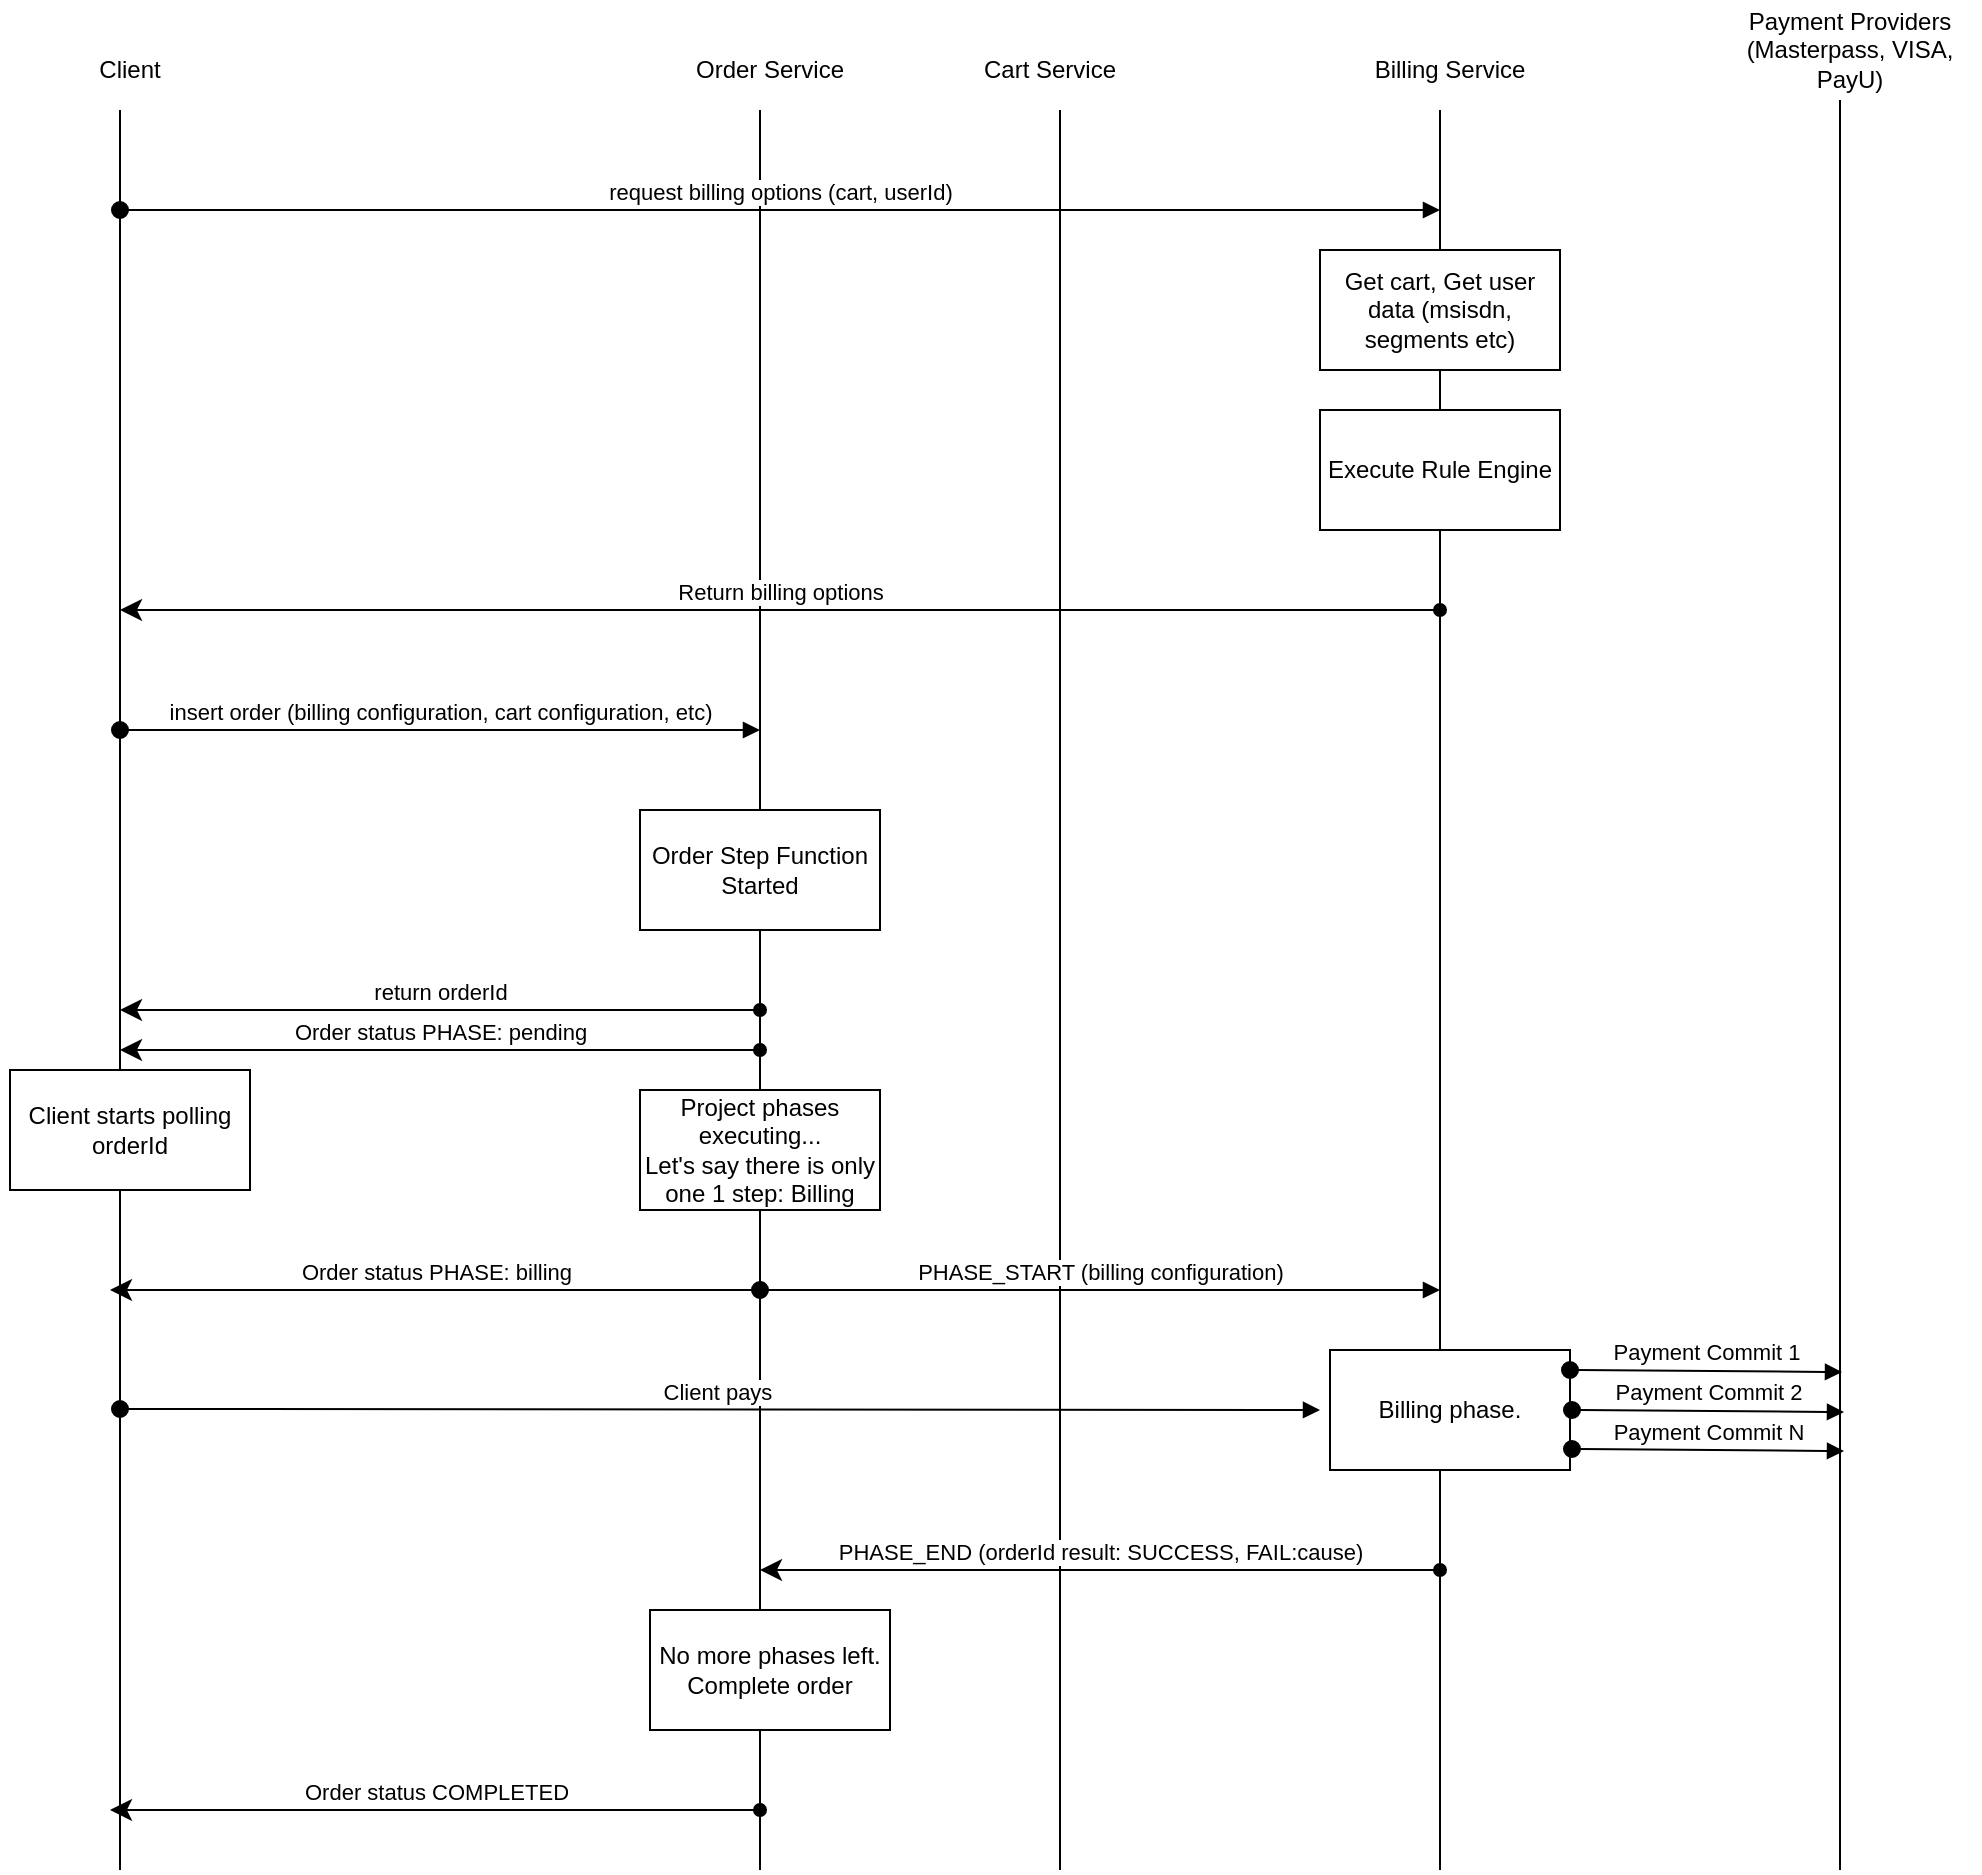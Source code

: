 <mxfile version="12.2.4" pages="1"><diagram id="dYmPU8MO_xPrPjnYqPI-" name="Page-1"><mxGraphModel dx="1941" dy="1142" grid="1" gridSize="10" guides="1" tooltips="1" connect="1" arrows="1" fold="1" page="0" pageScale="1" pageWidth="850" pageHeight="1100" math="0" shadow="0"><root><mxCell id="0"/><mxCell id="1" parent="0"/><mxCell id="2" value="" style="endArrow=none;html=1;" parent="1" edge="1"><mxGeometry width="50" height="50" relative="1" as="geometry"><mxPoint x="490" y="1090" as="sourcePoint"/><mxPoint x="490" y="210" as="targetPoint"/></mxGeometry></mxCell><mxCell id="3" value="Billing Service" style="text;html=1;strokeColor=none;fillColor=none;align=center;verticalAlign=middle;whiteSpace=wrap;rounded=0;" parent="1" vertex="1"><mxGeometry x="430" y="180" width="130" height="20" as="geometry"/></mxCell><mxCell id="4" value="" style="endArrow=none;html=1;" parent="1" edge="1"><mxGeometry width="50" height="50" relative="1" as="geometry"><mxPoint x="300" y="1090" as="sourcePoint"/><mxPoint x="300" y="210" as="targetPoint"/></mxGeometry></mxCell><mxCell id="5" value="Cart Service" style="text;html=1;strokeColor=none;fillColor=none;align=center;verticalAlign=middle;whiteSpace=wrap;rounded=0;" parent="1" vertex="1"><mxGeometry x="230" y="180" width="130" height="20" as="geometry"/></mxCell><mxCell id="6" value="" style="endArrow=none;html=1;" parent="1" edge="1"><mxGeometry width="50" height="50" relative="1" as="geometry"><mxPoint x="-170" y="1090" as="sourcePoint"/><mxPoint x="-170" y="210" as="targetPoint"/></mxGeometry></mxCell><mxCell id="7" value="Client" style="text;html=1;strokeColor=none;fillColor=none;align=center;verticalAlign=middle;whiteSpace=wrap;rounded=0;" parent="1" vertex="1"><mxGeometry x="-230" y="180" width="130" height="20" as="geometry"/></mxCell><mxCell id="9" value="" style="endArrow=none;html=1;" parent="1" edge="1"><mxGeometry width="50" height="50" relative="1" as="geometry"><mxPoint x="150" y="1090" as="sourcePoint"/><mxPoint x="150" y="210" as="targetPoint"/></mxGeometry></mxCell><mxCell id="10" value="Order Service" style="text;html=1;strokeColor=none;fillColor=none;align=center;verticalAlign=middle;whiteSpace=wrap;rounded=0;" parent="1" vertex="1"><mxGeometry x="90" y="180" width="130" height="20" as="geometry"/></mxCell><mxCell id="11" value="Return billing options" style="html=1;verticalAlign=bottom;startArrow=classic;startFill=1;endArrow=oval;startSize=8;endFill=1;" parent="1" edge="1"><mxGeometry width="60" relative="1" as="geometry"><mxPoint x="-170" y="460" as="sourcePoint"/><mxPoint x="490" y="460" as="targetPoint"/></mxGeometry></mxCell><mxCell id="13" value="request billing options (cart, userId)" style="html=1;verticalAlign=bottom;startArrow=oval;startFill=1;endArrow=block;startSize=8;" parent="1" edge="1"><mxGeometry width="60" relative="1" as="geometry"><mxPoint x="-170" y="260" as="sourcePoint"/><mxPoint x="490" y="260" as="targetPoint"/></mxGeometry></mxCell><mxCell id="14" value="Get cart, Get user data (msisdn, segments etc)" style="rounded=0;whiteSpace=wrap;html=1;" parent="1" vertex="1"><mxGeometry x="430" y="280" width="120" height="60" as="geometry"/></mxCell><mxCell id="15" value="Execute Rule Engine" style="rounded=0;whiteSpace=wrap;html=1;" parent="1" vertex="1"><mxGeometry x="430" y="360" width="120" height="60" as="geometry"/></mxCell><mxCell id="16" value="insert order (billing configuration, cart configuration, etc)" style="html=1;verticalAlign=bottom;startArrow=oval;startFill=1;endArrow=block;startSize=8;" parent="1" edge="1"><mxGeometry width="60" relative="1" as="geometry"><mxPoint x="-170" y="520" as="sourcePoint"/><mxPoint x="150" y="520" as="targetPoint"/></mxGeometry></mxCell><mxCell id="17" value="Order Step Function Started" style="rounded=0;whiteSpace=wrap;html=1;" parent="1" vertex="1"><mxGeometry x="90" y="560" width="120" height="60" as="geometry"/></mxCell><mxCell id="18" value="return orderId" style="html=1;verticalAlign=bottom;startArrow=classic;startFill=1;endArrow=oval;startSize=8;endFill=1;" parent="1" edge="1"><mxGeometry width="60" relative="1" as="geometry"><mxPoint x="-170" y="660" as="sourcePoint"/><mxPoint x="150" y="660" as="targetPoint"/></mxGeometry></mxCell><mxCell id="20" value="Client starts polling orderId" style="rounded=0;whiteSpace=wrap;html=1;" parent="1" vertex="1"><mxGeometry x="-225" y="690" width="120" height="60" as="geometry"/></mxCell><mxCell id="21" value="Project phases executing...&lt;br&gt;Let's say there is only one 1 step: Billing" style="rounded=0;whiteSpace=wrap;html=1;" parent="1" vertex="1"><mxGeometry x="90" y="700" width="120" height="60" as="geometry"/></mxCell><mxCell id="22" value="PHASE_START (billing configuration)" style="html=1;verticalAlign=bottom;startArrow=oval;startFill=1;endArrow=block;startSize=8;" parent="1" edge="1"><mxGeometry width="60" relative="1" as="geometry"><mxPoint x="150" y="800" as="sourcePoint"/><mxPoint x="490" y="800" as="targetPoint"/></mxGeometry></mxCell><mxCell id="23" value="Billing phase." style="rounded=0;whiteSpace=wrap;html=1;" parent="1" vertex="1"><mxGeometry x="435" y="830" width="120" height="60" as="geometry"/></mxCell><mxCell id="24" value="Client pays&amp;nbsp;" style="html=1;verticalAlign=bottom;startArrow=oval;startFill=1;endArrow=block;startSize=8;" parent="1" edge="1"><mxGeometry width="60" relative="1" as="geometry"><mxPoint x="-170" y="859.5" as="sourcePoint"/><mxPoint x="430" y="860" as="targetPoint"/></mxGeometry></mxCell><mxCell id="25" value="" style="endArrow=none;html=1;" parent="1" edge="1"><mxGeometry width="50" height="50" relative="1" as="geometry"><mxPoint x="690" y="1090" as="sourcePoint"/><mxPoint x="690" y="205" as="targetPoint"/></mxGeometry></mxCell><mxCell id="26" value="Payment Providers (Masterpass, VISA, PayU)" style="text;html=1;strokeColor=none;fillColor=none;align=center;verticalAlign=middle;whiteSpace=wrap;rounded=0;" parent="1" vertex="1"><mxGeometry x="630" y="155" width="130" height="50" as="geometry"/></mxCell><mxCell id="27" value="Payment Commit 1" style="html=1;verticalAlign=bottom;startArrow=oval;startFill=1;endArrow=block;startSize=8;" parent="1" edge="1"><mxGeometry width="60" relative="1" as="geometry"><mxPoint x="555" y="840" as="sourcePoint"/><mxPoint x="691" y="841" as="targetPoint"/></mxGeometry></mxCell><mxCell id="28" value="Payment Commit 2" style="html=1;verticalAlign=bottom;startArrow=oval;startFill=1;endArrow=block;startSize=8;" parent="1" edge="1"><mxGeometry width="60" relative="1" as="geometry"><mxPoint x="556" y="860" as="sourcePoint"/><mxPoint x="692" y="861" as="targetPoint"/></mxGeometry></mxCell><mxCell id="29" value="Payment Commit N" style="html=1;verticalAlign=bottom;startArrow=oval;startFill=1;endArrow=block;startSize=8;" parent="1" edge="1"><mxGeometry width="60" relative="1" as="geometry"><mxPoint x="556" y="879.5" as="sourcePoint"/><mxPoint x="692" y="880.5" as="targetPoint"/></mxGeometry></mxCell><mxCell id="30" value="PHASE_END (orderId result: SUCCESS, FAIL:cause)" style="html=1;verticalAlign=bottom;startArrow=classic;startFill=1;endArrow=oval;startSize=8;endFill=1;" parent="1" edge="1"><mxGeometry width="60" relative="1" as="geometry"><mxPoint x="150" y="940" as="sourcePoint"/><mxPoint x="490" y="940" as="targetPoint"/></mxGeometry></mxCell><mxCell id="31" value="No more phases left.&lt;br&gt;Complete order" style="rounded=0;whiteSpace=wrap;html=1;" parent="1" vertex="1"><mxGeometry x="95" y="960" width="120" height="60" as="geometry"/></mxCell><mxCell id="32" value="Order status COMPLETED" style="html=1;verticalAlign=bottom;startArrow=classic;startFill=1;endArrow=oval;startSize=8;endFill=1;" parent="1" edge="1"><mxGeometry width="60" relative="1" as="geometry"><mxPoint x="-175" y="1060" as="sourcePoint"/><mxPoint x="150" y="1060" as="targetPoint"/></mxGeometry></mxCell><mxCell id="33" value="Order status PHASE: billing" style="html=1;verticalAlign=bottom;startArrow=classic;startFill=1;endArrow=oval;startSize=8;endFill=1;" parent="1" edge="1"><mxGeometry width="60" relative="1" as="geometry"><mxPoint x="-175" y="800" as="sourcePoint"/><mxPoint x="150" y="800" as="targetPoint"/></mxGeometry></mxCell><mxCell id="34" value="Order status PHASE: pending" style="html=1;verticalAlign=bottom;startArrow=classic;startFill=1;endArrow=oval;startSize=8;endFill=1;" parent="1" edge="1"><mxGeometry width="60" relative="1" as="geometry"><mxPoint x="-170" y="680" as="sourcePoint"/><mxPoint x="150" y="680" as="targetPoint"/></mxGeometry></mxCell></root></mxGraphModel></diagram></mxfile>